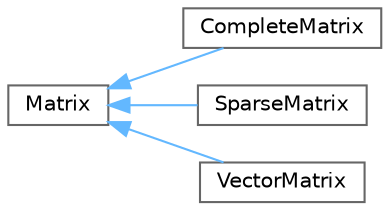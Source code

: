 digraph "Graphical Class Hierarchy"
{
 // LATEX_PDF_SIZE
  bgcolor="transparent";
  edge [fontname=Helvetica,fontsize=10,labelfontname=Helvetica,labelfontsize=10];
  node [fontname=Helvetica,fontsize=10,shape=box,height=0.2,width=0.4];
  rankdir="LR";
  Node0 [id="Node000000",label="Matrix",height=0.2,width=0.4,color="grey40", fillcolor="white", style="filled",URL="$class_matrix.html",tooltip=" "];
  Node0 -> Node1 [id="edge30_Node000000_Node000001",dir="back",color="steelblue1",style="solid",tooltip=" "];
  Node1 [id="Node000001",label="CompleteMatrix",height=0.2,width=0.4,color="grey40", fillcolor="white", style="filled",URL="$class_complete_matrix.html",tooltip="An efficient implementation of a dynamically-allocated 2D array."];
  Node0 -> Node2 [id="edge31_Node000000_Node000002",dir="back",color="steelblue1",style="solid",tooltip=" "];
  Node2 [id="Node000002",label="SparseMatrix",height=0.2,width=0.4,color="grey40", fillcolor="white", style="filled",URL="$class_sparse_matrix.html",tooltip="An efficient implementation of a dynamically-allocated sparse 2D array."];
  Node0 -> Node3 [id="edge32_Node000000_Node000003",dir="back",color="steelblue1",style="solid",tooltip=" "];
  Node3 [id="Node000003",label="VectorMatrix",height=0.2,width=0.4,color="grey40", fillcolor="white", style="filled",URL="$class_vector_matrix.html",tooltip="An efficient implementation of a dynamically-allocated 1D array."];
}
